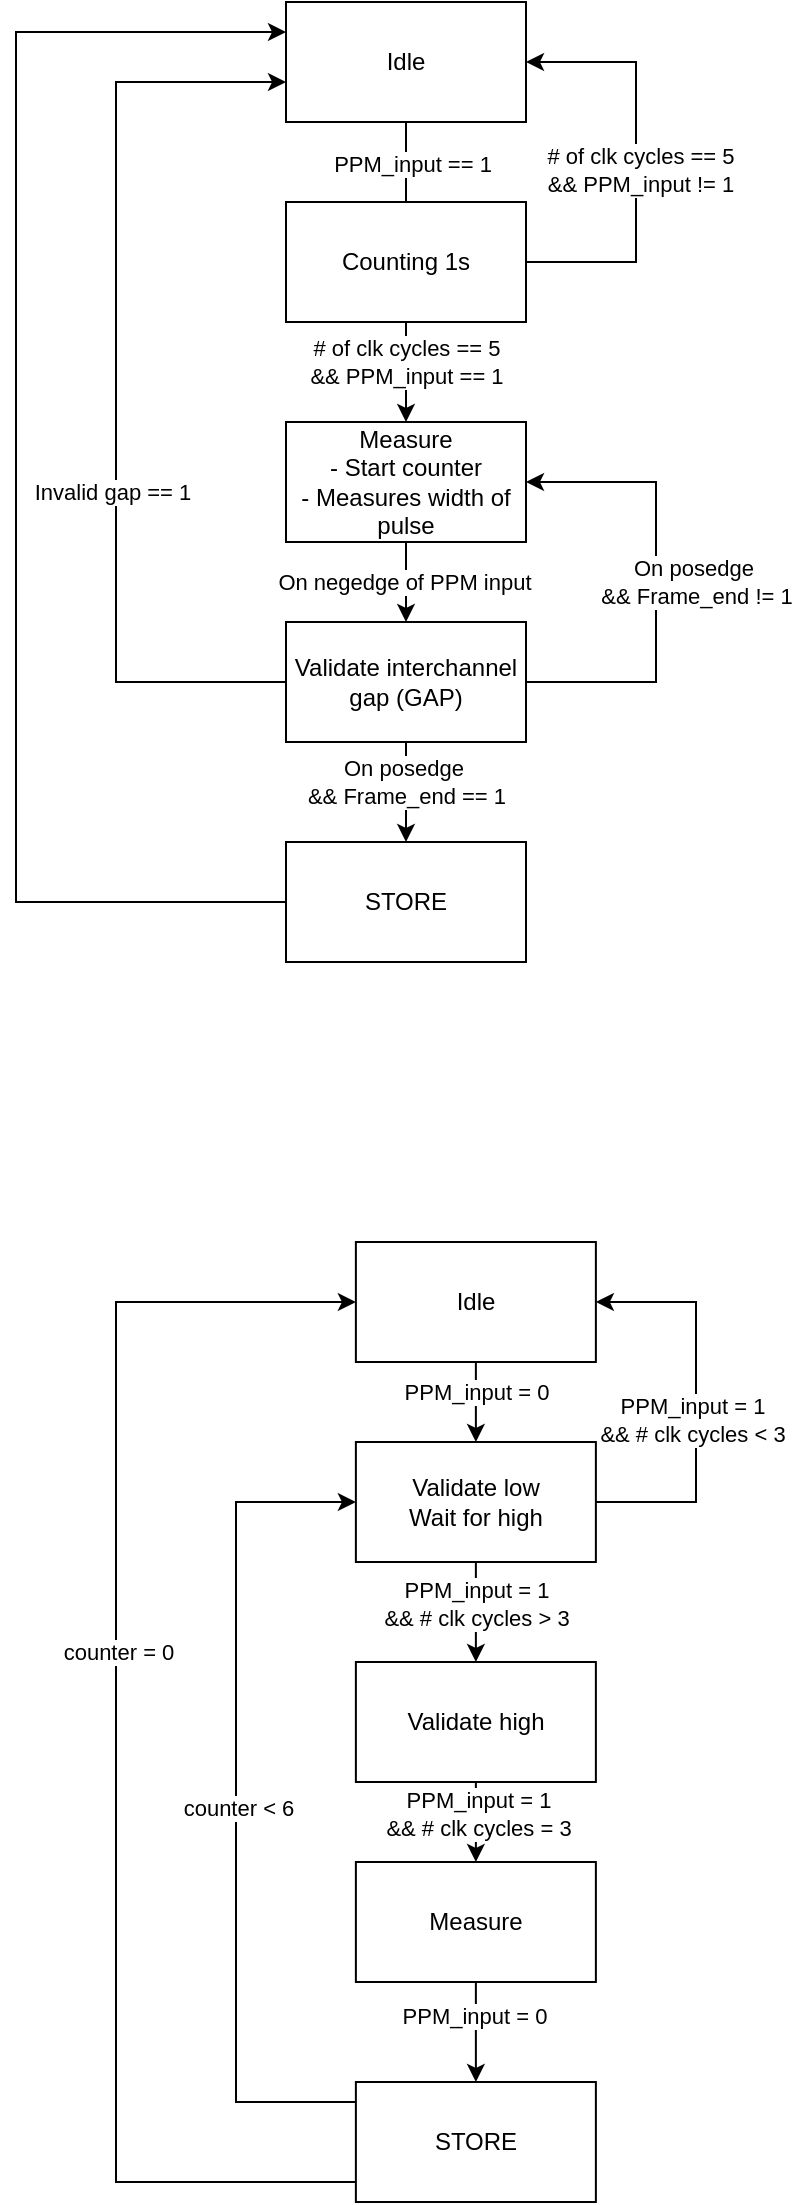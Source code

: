 <mxfile version="26.0.13">
  <diagram name="Page-1" id="hbCaFbsLZB5nVaUopwEl">
    <mxGraphModel dx="683" dy="425" grid="1" gridSize="10" guides="1" tooltips="1" connect="1" arrows="1" fold="1" page="1" pageScale="1" pageWidth="850" pageHeight="1100" math="0" shadow="0">
      <root>
        <mxCell id="0" />
        <mxCell id="1" parent="0" />
        <mxCell id="V150V9mAOHtHL611iEyy-3" style="edgeStyle=orthogonalEdgeStyle;rounded=0;orthogonalLoop=1;jettySize=auto;html=1;" parent="1" source="V150V9mAOHtHL611iEyy-1" edge="1">
          <mxGeometry relative="1" as="geometry">
            <mxPoint x="425" y="480" as="targetPoint" />
          </mxGeometry>
        </mxCell>
        <mxCell id="V150V9mAOHtHL611iEyy-4" value="PPM_input == 1" style="edgeLabel;html=1;align=center;verticalAlign=middle;resizable=0;points=[];" parent="V150V9mAOHtHL611iEyy-3" vertex="1" connectable="0">
          <mxGeometry x="-0.16" y="3" relative="1" as="geometry">
            <mxPoint as="offset" />
          </mxGeometry>
        </mxCell>
        <mxCell id="V150V9mAOHtHL611iEyy-1" value="Idle" style="rounded=0;whiteSpace=wrap;html=1;" parent="1" vertex="1">
          <mxGeometry x="365" y="370" width="120" height="60" as="geometry" />
        </mxCell>
        <mxCell id="V150V9mAOHtHL611iEyy-6" style="edgeStyle=orthogonalEdgeStyle;rounded=0;orthogonalLoop=1;jettySize=auto;html=1;entryX=0.5;entryY=0;entryDx=0;entryDy=0;" parent="1" source="V150V9mAOHtHL611iEyy-2" target="V150V9mAOHtHL611iEyy-5" edge="1">
          <mxGeometry relative="1" as="geometry" />
        </mxCell>
        <mxCell id="V150V9mAOHtHL611iEyy-7" value="On negedge of PPM input" style="edgeLabel;html=1;align=center;verticalAlign=middle;resizable=0;points=[];" parent="V150V9mAOHtHL611iEyy-6" vertex="1" connectable="0">
          <mxGeometry x="-0.036" y="-1" relative="1" as="geometry">
            <mxPoint as="offset" />
          </mxGeometry>
        </mxCell>
        <mxCell id="V150V9mAOHtHL611iEyy-2" value="Measure&lt;br&gt;- Start counter&lt;div&gt;- Measures width of pulse&lt;/div&gt;" style="rounded=0;whiteSpace=wrap;html=1;" parent="1" vertex="1">
          <mxGeometry x="365" y="580" width="120" height="60" as="geometry" />
        </mxCell>
        <mxCell id="V150V9mAOHtHL611iEyy-10" style="edgeStyle=orthogonalEdgeStyle;rounded=0;orthogonalLoop=1;jettySize=auto;html=1;entryX=1;entryY=0.5;entryDx=0;entryDy=0;" parent="1" source="V150V9mAOHtHL611iEyy-5" target="V150V9mAOHtHL611iEyy-2" edge="1">
          <mxGeometry relative="1" as="geometry">
            <Array as="points">
              <mxPoint x="550" y="710" />
              <mxPoint x="550" y="610" />
            </Array>
          </mxGeometry>
        </mxCell>
        <mxCell id="V150V9mAOHtHL611iEyy-11" value="On posedge&amp;nbsp;&lt;div&gt;&amp;amp;&amp;amp; Frame_end != 1&lt;/div&gt;" style="edgeLabel;html=1;align=center;verticalAlign=middle;resizable=0;points=[];" parent="V150V9mAOHtHL611iEyy-10" vertex="1" connectable="0">
          <mxGeometry x="0.159" relative="1" as="geometry">
            <mxPoint x="20" y="18" as="offset" />
          </mxGeometry>
        </mxCell>
        <mxCell id="V150V9mAOHtHL611iEyy-16" style="edgeStyle=orthogonalEdgeStyle;rounded=0;orthogonalLoop=1;jettySize=auto;html=1;" parent="1" source="V150V9mAOHtHL611iEyy-5" target="V150V9mAOHtHL611iEyy-15" edge="1">
          <mxGeometry relative="1" as="geometry" />
        </mxCell>
        <mxCell id="V150V9mAOHtHL611iEyy-17" value="On posedge&amp;nbsp;&lt;br&gt;&amp;amp;&amp;amp; Frame_end == 1" style="edgeLabel;html=1;align=center;verticalAlign=middle;resizable=0;points=[];" parent="V150V9mAOHtHL611iEyy-16" vertex="1" connectable="0">
          <mxGeometry x="-0.371" y="-3" relative="1" as="geometry">
            <mxPoint x="3" y="4" as="offset" />
          </mxGeometry>
        </mxCell>
        <mxCell id="V150V9mAOHtHL611iEyy-18" style="edgeStyle=orthogonalEdgeStyle;rounded=0;orthogonalLoop=1;jettySize=auto;html=1;" parent="1" source="V150V9mAOHtHL611iEyy-5" edge="1">
          <mxGeometry relative="1" as="geometry">
            <mxPoint x="365" y="410" as="targetPoint" />
            <Array as="points">
              <mxPoint x="280" y="710" />
              <mxPoint x="280" y="410" />
            </Array>
          </mxGeometry>
        </mxCell>
        <mxCell id="V150V9mAOHtHL611iEyy-19" value="Invalid gap == 1" style="edgeLabel;html=1;align=center;verticalAlign=middle;resizable=0;points=[];" parent="V150V9mAOHtHL611iEyy-18" vertex="1" connectable="0">
          <mxGeometry x="0.133" y="2" relative="1" as="geometry">
            <mxPoint y="86" as="offset" />
          </mxGeometry>
        </mxCell>
        <mxCell id="V150V9mAOHtHL611iEyy-5" value="Validate interchannel gap (GAP)" style="rounded=0;whiteSpace=wrap;html=1;" parent="1" vertex="1">
          <mxGeometry x="365" y="680" width="120" height="60" as="geometry" />
        </mxCell>
        <mxCell id="V150V9mAOHtHL611iEyy-20" style="edgeStyle=orthogonalEdgeStyle;rounded=0;orthogonalLoop=1;jettySize=auto;html=1;entryX=0;entryY=0.25;entryDx=0;entryDy=0;" parent="1" source="V150V9mAOHtHL611iEyy-15" target="V150V9mAOHtHL611iEyy-1" edge="1">
          <mxGeometry relative="1" as="geometry">
            <mxPoint x="260" y="820" as="targetPoint" />
            <Array as="points">
              <mxPoint x="230" y="820" />
              <mxPoint x="230" y="385" />
            </Array>
          </mxGeometry>
        </mxCell>
        <mxCell id="V150V9mAOHtHL611iEyy-15" value="STORE" style="rounded=0;whiteSpace=wrap;html=1;" parent="1" vertex="1">
          <mxGeometry x="365" y="790" width="120" height="60" as="geometry" />
        </mxCell>
        <mxCell id="I_L8l_8aJPMO7CtZ8ZGV-2" style="edgeStyle=orthogonalEdgeStyle;rounded=0;orthogonalLoop=1;jettySize=auto;html=1;entryX=0.5;entryY=0;entryDx=0;entryDy=0;" parent="1" source="I_L8l_8aJPMO7CtZ8ZGV-1" target="V150V9mAOHtHL611iEyy-2" edge="1">
          <mxGeometry relative="1" as="geometry" />
        </mxCell>
        <mxCell id="I_L8l_8aJPMO7CtZ8ZGV-3" value="# of clk cycles == 5&lt;div&gt;&amp;amp;&amp;amp; PPM_input == 1&lt;/div&gt;" style="edgeLabel;html=1;align=center;verticalAlign=middle;resizable=0;points=[];" parent="I_L8l_8aJPMO7CtZ8ZGV-2" vertex="1" connectable="0">
          <mxGeometry x="-0.271" y="3" relative="1" as="geometry">
            <mxPoint x="-3" y="2" as="offset" />
          </mxGeometry>
        </mxCell>
        <mxCell id="I_L8l_8aJPMO7CtZ8ZGV-4" style="edgeStyle=orthogonalEdgeStyle;rounded=0;orthogonalLoop=1;jettySize=auto;html=1;entryX=1;entryY=0.5;entryDx=0;entryDy=0;" parent="1" source="I_L8l_8aJPMO7CtZ8ZGV-1" target="V150V9mAOHtHL611iEyy-1" edge="1">
          <mxGeometry relative="1" as="geometry">
            <Array as="points">
              <mxPoint x="540" y="500" />
              <mxPoint x="540" y="400" />
            </Array>
          </mxGeometry>
        </mxCell>
        <mxCell id="I_L8l_8aJPMO7CtZ8ZGV-5" value="# of clk cycles == 5&lt;div&gt;&amp;amp;&amp;amp; PPM_input != 1&lt;br&gt;&lt;/div&gt;" style="edgeLabel;html=1;align=center;verticalAlign=middle;resizable=0;points=[];" parent="I_L8l_8aJPMO7CtZ8ZGV-4" vertex="1" connectable="0">
          <mxGeometry x="-0.033" y="-2" relative="1" as="geometry">
            <mxPoint as="offset" />
          </mxGeometry>
        </mxCell>
        <mxCell id="I_L8l_8aJPMO7CtZ8ZGV-1" value="Counting 1s" style="rounded=0;whiteSpace=wrap;html=1;" parent="1" vertex="1">
          <mxGeometry x="365" y="470" width="120" height="60" as="geometry" />
        </mxCell>
        <mxCell id="I_L8l_8aJPMO7CtZ8ZGV-7" style="edgeStyle=orthogonalEdgeStyle;rounded=0;orthogonalLoop=1;jettySize=auto;html=1;entryX=0.5;entryY=0;entryDx=0;entryDy=0;" parent="1" source="I_L8l_8aJPMO7CtZ8ZGV-9" edge="1" target="I_L8l_8aJPMO7CtZ8ZGV-26">
          <mxGeometry relative="1" as="geometry">
            <mxPoint x="459.94" y="1100" as="targetPoint" />
          </mxGeometry>
        </mxCell>
        <mxCell id="SgZbVkb8MoTtRzP9FXSa-2" value="PPM_input = 0" style="edgeLabel;html=1;align=center;verticalAlign=middle;resizable=0;points=[];" vertex="1" connectable="0" parent="I_L8l_8aJPMO7CtZ8ZGV-7">
          <mxGeometry x="-0.255" relative="1" as="geometry">
            <mxPoint as="offset" />
          </mxGeometry>
        </mxCell>
        <mxCell id="I_L8l_8aJPMO7CtZ8ZGV-9" value="Idle" style="rounded=0;whiteSpace=wrap;html=1;" parent="1" vertex="1">
          <mxGeometry x="399.94" y="990" width="120" height="60" as="geometry" />
        </mxCell>
        <mxCell id="I_L8l_8aJPMO7CtZ8ZGV-10" style="edgeStyle=orthogonalEdgeStyle;rounded=0;orthogonalLoop=1;jettySize=auto;html=1;entryX=0.5;entryY=0;entryDx=0;entryDy=0;" parent="1" source="I_L8l_8aJPMO7CtZ8ZGV-12" target="I_L8l_8aJPMO7CtZ8ZGV-19" edge="1">
          <mxGeometry relative="1" as="geometry" />
        </mxCell>
        <mxCell id="SgZbVkb8MoTtRzP9FXSa-4" value="PPM_input = 1&lt;div&gt;&amp;amp;&amp;amp; # clk cycles = 3&lt;/div&gt;" style="edgeLabel;html=1;align=center;verticalAlign=middle;resizable=0;points=[];" vertex="1" connectable="0" parent="I_L8l_8aJPMO7CtZ8ZGV-10">
          <mxGeometry x="-0.202" y="1" relative="1" as="geometry">
            <mxPoint as="offset" />
          </mxGeometry>
        </mxCell>
        <mxCell id="I_L8l_8aJPMO7CtZ8ZGV-12" value="Validate high" style="rounded=0;whiteSpace=wrap;html=1;" parent="1" vertex="1">
          <mxGeometry x="399.94" y="1200" width="120" height="60" as="geometry" />
        </mxCell>
        <mxCell id="I_L8l_8aJPMO7CtZ8ZGV-15" style="edgeStyle=orthogonalEdgeStyle;rounded=0;orthogonalLoop=1;jettySize=auto;html=1;" parent="1" source="I_L8l_8aJPMO7CtZ8ZGV-19" target="I_L8l_8aJPMO7CtZ8ZGV-21" edge="1">
          <mxGeometry relative="1" as="geometry" />
        </mxCell>
        <mxCell id="SgZbVkb8MoTtRzP9FXSa-5" value="PPM_input = 0" style="edgeLabel;html=1;align=center;verticalAlign=middle;resizable=0;points=[];" vertex="1" connectable="0" parent="I_L8l_8aJPMO7CtZ8ZGV-15">
          <mxGeometry x="-0.326" y="-1" relative="1" as="geometry">
            <mxPoint as="offset" />
          </mxGeometry>
        </mxCell>
        <mxCell id="I_L8l_8aJPMO7CtZ8ZGV-19" value="Measure" style="rounded=0;whiteSpace=wrap;html=1;" parent="1" vertex="1">
          <mxGeometry x="399.94" y="1300" width="120" height="60" as="geometry" />
        </mxCell>
        <mxCell id="I_L8l_8aJPMO7CtZ8ZGV-20" style="edgeStyle=orthogonalEdgeStyle;rounded=0;orthogonalLoop=1;jettySize=auto;html=1;" parent="1" source="I_L8l_8aJPMO7CtZ8ZGV-21" target="I_L8l_8aJPMO7CtZ8ZGV-26" edge="1">
          <mxGeometry relative="1" as="geometry">
            <mxPoint x="294.94" y="1440" as="targetPoint" />
            <Array as="points">
              <mxPoint x="340" y="1420" />
              <mxPoint x="340" y="1120" />
            </Array>
          </mxGeometry>
        </mxCell>
        <mxCell id="SgZbVkb8MoTtRzP9FXSa-8" value="counter &amp;lt; 6" style="edgeLabel;html=1;align=center;verticalAlign=middle;resizable=0;points=[];" vertex="1" connectable="0" parent="I_L8l_8aJPMO7CtZ8ZGV-20">
          <mxGeometry x="-0.014" y="-1" relative="1" as="geometry">
            <mxPoint as="offset" />
          </mxGeometry>
        </mxCell>
        <mxCell id="SgZbVkb8MoTtRzP9FXSa-9" style="edgeStyle=orthogonalEdgeStyle;rounded=0;orthogonalLoop=1;jettySize=auto;html=1;entryX=0;entryY=0.5;entryDx=0;entryDy=0;" edge="1" parent="1" source="I_L8l_8aJPMO7CtZ8ZGV-21" target="I_L8l_8aJPMO7CtZ8ZGV-9">
          <mxGeometry relative="1" as="geometry">
            <mxPoint x="210" y="1210" as="targetPoint" />
            <Array as="points">
              <mxPoint x="280" y="1460" />
              <mxPoint x="280" y="1020" />
            </Array>
          </mxGeometry>
        </mxCell>
        <mxCell id="SgZbVkb8MoTtRzP9FXSa-10" value="counter = 0" style="edgeLabel;html=1;align=center;verticalAlign=middle;resizable=0;points=[];" vertex="1" connectable="0" parent="SgZbVkb8MoTtRzP9FXSa-9">
          <mxGeometry x="0.132" y="-1" relative="1" as="geometry">
            <mxPoint as="offset" />
          </mxGeometry>
        </mxCell>
        <mxCell id="I_L8l_8aJPMO7CtZ8ZGV-21" value="STORE" style="rounded=0;whiteSpace=wrap;html=1;" parent="1" vertex="1">
          <mxGeometry x="399.94" y="1410" width="120" height="60" as="geometry" />
        </mxCell>
        <mxCell id="I_L8l_8aJPMO7CtZ8ZGV-22" style="edgeStyle=orthogonalEdgeStyle;rounded=0;orthogonalLoop=1;jettySize=auto;html=1;entryX=0.5;entryY=0;entryDx=0;entryDy=0;" parent="1" source="I_L8l_8aJPMO7CtZ8ZGV-26" target="I_L8l_8aJPMO7CtZ8ZGV-12" edge="1">
          <mxGeometry relative="1" as="geometry" />
        </mxCell>
        <mxCell id="SgZbVkb8MoTtRzP9FXSa-3" value="PPM_input = 1&lt;br&gt;&amp;amp;&amp;amp; # clk cycles &amp;gt; 3" style="edgeLabel;html=1;align=center;verticalAlign=middle;resizable=0;points=[];" vertex="1" connectable="0" parent="I_L8l_8aJPMO7CtZ8ZGV-22">
          <mxGeometry x="0.019" y="-1" relative="1" as="geometry">
            <mxPoint x="1" y="-5" as="offset" />
          </mxGeometry>
        </mxCell>
        <mxCell id="SgZbVkb8MoTtRzP9FXSa-6" style="edgeStyle=orthogonalEdgeStyle;rounded=0;orthogonalLoop=1;jettySize=auto;html=1;entryX=1;entryY=0.5;entryDx=0;entryDy=0;" edge="1" parent="1" source="I_L8l_8aJPMO7CtZ8ZGV-26" target="I_L8l_8aJPMO7CtZ8ZGV-9">
          <mxGeometry relative="1" as="geometry">
            <Array as="points">
              <mxPoint x="570" y="1120" />
              <mxPoint x="570" y="1020" />
            </Array>
          </mxGeometry>
        </mxCell>
        <mxCell id="SgZbVkb8MoTtRzP9FXSa-7" value="PPM_input = 1&lt;br&gt;&amp;amp;&amp;amp; # clk cycles &amp;lt; 3" style="edgeLabel;html=1;align=center;verticalAlign=middle;resizable=0;points=[];" vertex="1" connectable="0" parent="SgZbVkb8MoTtRzP9FXSa-6">
          <mxGeometry x="-0.088" y="2" relative="1" as="geometry">
            <mxPoint as="offset" />
          </mxGeometry>
        </mxCell>
        <mxCell id="I_L8l_8aJPMO7CtZ8ZGV-26" value="Validate low&lt;br&gt;Wait for high" style="rounded=0;whiteSpace=wrap;html=1;" parent="1" vertex="1">
          <mxGeometry x="399.94" y="1090" width="120" height="60" as="geometry" />
        </mxCell>
      </root>
    </mxGraphModel>
  </diagram>
</mxfile>
